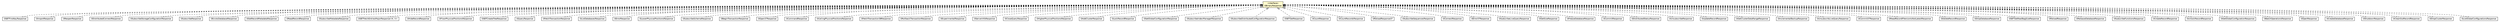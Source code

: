 #!/usr/local/bin/dot
#
# Class diagram 
# Generated by UMLGraph version R5_6-24-gf6e263 (http://www.umlgraph.org/)
#

digraph G {
	edge [fontname="Helvetica",fontsize=10,labelfontname="Helvetica",labelfontsize=10];
	node [fontname="Helvetica",fontsize=10,shape=plaintext];
	nodesep=0.25;
	ranksep=0.5;
	// com.orientechnologies.orient.client.remote.OBinaryResponse
	c1760098 [label=<<table title="com.orientechnologies.orient.client.remote.OBinaryResponse" border="0" cellborder="1" cellspacing="0" cellpadding="2" port="p" bgcolor="lemonChiffon" href="./OBinaryResponse.html">
		<tr><td><table border="0" cellspacing="0" cellpadding="1">
<tr><td align="center" balign="center"> &#171;interface&#187; </td></tr>
<tr><td align="center" balign="center"> OBinaryResponse </td></tr>
		</table></td></tr>
		</table>>, URL="./OBinaryResponse.html", fontname="Helvetica", fontcolor="black", fontsize=10.0];
	// com.orientechnologies.orient.client.remote.message.OSBTFirstKeyResponse
	c1760117 [label=<<table title="com.orientechnologies.orient.client.remote.message.OSBTFirstKeyResponse" border="0" cellborder="1" cellspacing="0" cellpadding="2" port="p" href="./message/OSBTFirstKeyResponse.html">
		<tr><td><table border="0" cellspacing="0" cellpadding="1">
<tr><td align="center" balign="center"> OSBTFirstKeyResponse </td></tr>
		</table></td></tr>
		</table>>, URL="./message/OSBTFirstKeyResponse.html", fontname="Helvetica", fontcolor="black", fontsize=10.0];
	// com.orientechnologies.orient.client.remote.message.OImportResponse
	c1760118 [label=<<table title="com.orientechnologies.orient.client.remote.message.OImportResponse" border="0" cellborder="1" cellspacing="0" cellpadding="2" port="p" href="./message/OImportResponse.html">
		<tr><td><table border="0" cellspacing="0" cellpadding="1">
<tr><td align="center" balign="center"> OImportResponse </td></tr>
		</table></td></tr>
		</table>>, URL="./message/OImportResponse.html", fontname="Helvetica", fontcolor="black", fontsize=10.0];
	// com.orientechnologies.orient.client.remote.message.OReopenResponse
	c1760119 [label=<<table title="com.orientechnologies.orient.client.remote.message.OReopenResponse" border="0" cellborder="1" cellspacing="0" cellpadding="2" port="p" href="./message/OReopenResponse.html">
		<tr><td><table border="0" cellspacing="0" cellpadding="1">
<tr><td align="center" balign="center"> OReopenResponse </td></tr>
		</table></td></tr>
		</table>>, URL="./message/OReopenResponse.html", fontname="Helvetica", fontcolor="black", fontsize=10.0];
	// com.orientechnologies.orient.client.remote.message.ODistributedConnectResponse
	c1760121 [label=<<table title="com.orientechnologies.orient.client.remote.message.ODistributedConnectResponse" border="0" cellborder="1" cellspacing="0" cellpadding="2" port="p" href="./message/ODistributedConnectResponse.html">
		<tr><td><table border="0" cellspacing="0" cellpadding="1">
<tr><td align="center" balign="center"> ODistributedConnectResponse </td></tr>
		</table></td></tr>
		</table>>, URL="./message/ODistributedConnectResponse.html", fontname="Helvetica", fontcolor="black", fontsize=10.0];
	// com.orientechnologies.orient.client.remote.message.OSubscribeStorageConfigurationResponse
	c1760125 [label=<<table title="com.orientechnologies.orient.client.remote.message.OSubscribeStorageConfigurationResponse" border="0" cellborder="1" cellspacing="0" cellpadding="2" port="p" href="./message/OSubscribeStorageConfigurationResponse.html">
		<tr><td><table border="0" cellspacing="0" cellpadding="1">
<tr><td align="center" balign="center"> OSubscribeStorageConfigurationResponse </td></tr>
		</table></td></tr>
		</table>>, URL="./message/OSubscribeStorageConfigurationResponse.html", fontname="Helvetica", fontcolor="black", fontsize=10.0];
	// com.orientechnologies.orient.client.remote.message.OSubscribeResponse
	c1760128 [label=<<table title="com.orientechnologies.orient.client.remote.message.OSubscribeResponse" border="0" cellborder="1" cellspacing="0" cellpadding="2" port="p" href="./message/OSubscribeResponse.html">
		<tr><td><table border="0" cellspacing="0" cellpadding="1">
<tr><td align="center" balign="center"> OSubscribeResponse </td></tr>
		</table></td></tr>
		</table>>, URL="./message/OSubscribeResponse.html", fontname="Helvetica", fontcolor="black", fontsize=10.0];
	// com.orientechnologies.orient.client.remote.message.OExistsDatabaseResponse
	c1760131 [label=<<table title="com.orientechnologies.orient.client.remote.message.OExistsDatabaseResponse" border="0" cellborder="1" cellspacing="0" cellpadding="2" port="p" href="./message/OExistsDatabaseResponse.html">
		<tr><td><table border="0" cellspacing="0" cellpadding="1">
<tr><td align="center" balign="center"> OExistsDatabaseResponse </td></tr>
		</table></td></tr>
		</table>>, URL="./message/OExistsDatabaseResponse.html", fontname="Helvetica", fontcolor="black", fontsize=10.0];
	// com.orientechnologies.orient.client.remote.message.OGetRecordMetadataResponse
	c1760133 [label=<<table title="com.orientechnologies.orient.client.remote.message.OGetRecordMetadataResponse" border="0" cellborder="1" cellspacing="0" cellpadding="2" port="p" href="./message/OGetRecordMetadataResponse.html">
		<tr><td><table border="0" cellspacing="0" cellpadding="1">
<tr><td align="center" balign="center"> OGetRecordMetadataResponse </td></tr>
		</table></td></tr>
		</table>>, URL="./message/OGetRecordMetadataResponse.html", fontname="Helvetica", fontcolor="black", fontsize=10.0];
	// com.orientechnologies.orient.client.remote.message.OReadRecordResponse
	c1760135 [label=<<table title="com.orientechnologies.orient.client.remote.message.OReadRecordResponse" border="0" cellborder="1" cellspacing="0" cellpadding="2" port="p" href="./message/OReadRecordResponse.html">
		<tr><td><table border="0" cellspacing="0" cellpadding="1">
<tr><td align="center" balign="center"> OReadRecordResponse </td></tr>
		</table></td></tr>
		</table>>, URL="./message/OReadRecordResponse.html", fontname="Helvetica", fontcolor="black", fontsize=10.0];
	// com.orientechnologies.orient.client.remote.message.OSubscribeMetadataResponse
	c1760136 [label=<<table title="com.orientechnologies.orient.client.remote.message.OSubscribeMetadataResponse" border="0" cellborder="1" cellspacing="0" cellpadding="2" port="p" href="./message/OSubscribeMetadataResponse.html">
		<tr><td><table border="0" cellspacing="0" cellpadding="1">
<tr><td align="center" balign="center"> OSubscribeMetadataResponse </td></tr>
		</table></td></tr>
		</table>>, URL="./message/OSubscribeMetadataResponse.html", fontname="Helvetica", fontcolor="black", fontsize=10.0];
	// com.orientechnologies.orient.client.remote.message.OSBTFetchEntriesMajorResponse<K, V>
	c1760137 [label=<<table title="com.orientechnologies.orient.client.remote.message.OSBTFetchEntriesMajorResponse" border="0" cellborder="1" cellspacing="0" cellpadding="2" port="p" href="./message/OSBTFetchEntriesMajorResponse.html">
		<tr><td><table border="0" cellspacing="0" cellpadding="1">
<tr><td align="center" balign="center"> OSBTFetchEntriesMajorResponse&lt;K, V&gt; </td></tr>
		</table></td></tr>
		</table>>, URL="./message/OSBTFetchEntriesMajorResponse.html", fontname="Helvetica", fontcolor="black", fontsize=10.0];
	// com.orientechnologies.orient.client.remote.message.OHideRecordResponse
	c1760139 [label=<<table title="com.orientechnologies.orient.client.remote.message.OHideRecordResponse" border="0" cellborder="1" cellspacing="0" cellpadding="2" port="p" href="./message/OHideRecordResponse.html">
		<tr><td><table border="0" cellspacing="0" cellpadding="1">
<tr><td align="center" balign="center"> OHideRecordResponse </td></tr>
		</table></td></tr>
		</table>>, URL="./message/OHideRecordResponse.html", fontname="Helvetica", fontcolor="black", fontsize=10.0];
	// com.orientechnologies.orient.client.remote.message.OFloorPhysicalPositionsResponse
	c1760140 [label=<<table title="com.orientechnologies.orient.client.remote.message.OFloorPhysicalPositionsResponse" border="0" cellborder="1" cellspacing="0" cellpadding="2" port="p" href="./message/OFloorPhysicalPositionsResponse.html">
		<tr><td><table border="0" cellspacing="0" cellpadding="1">
<tr><td align="center" balign="center"> OFloorPhysicalPositionsResponse </td></tr>
		</table></td></tr>
		</table>>, URL="./message/OFloorPhysicalPositionsResponse.html", fontname="Helvetica", fontcolor="black", fontsize=10.0];
	// com.orientechnologies.orient.client.remote.message.OSBTCreateTreeResponse
	c1760143 [label=<<table title="com.orientechnologies.orient.client.remote.message.OSBTCreateTreeResponse" border="0" cellborder="1" cellspacing="0" cellpadding="2" port="p" href="./message/OSBTCreateTreeResponse.html">
		<tr><td><table border="0" cellspacing="0" cellpadding="1">
<tr><td align="center" balign="center"> OSBTCreateTreeResponse </td></tr>
		</table></td></tr>
		</table>>, URL="./message/OSBTCreateTreeResponse.html", fontname="Helvetica", fontcolor="black", fontsize=10.0];
	// com.orientechnologies.orient.client.remote.message.OQueryResponse
	c1760146 [label=<<table title="com.orientechnologies.orient.client.remote.message.OQueryResponse" border="0" cellborder="1" cellspacing="0" cellpadding="2" port="p" href="./message/OQueryResponse.html">
		<tr><td><table border="0" cellspacing="0" cellpadding="1">
<tr><td align="center" balign="center"> OQueryResponse </td></tr>
		</table></td></tr>
		</table>>, URL="./message/OQueryResponse.html", fontname="Helvetica", fontcolor="black", fontsize=10.0];
	// com.orientechnologies.orient.client.remote.message.OFetchTransactionResponse
	c1760148 [label=<<table title="com.orientechnologies.orient.client.remote.message.OFetchTransactionResponse" border="0" cellborder="1" cellspacing="0" cellpadding="2" port="p" href="./message/OFetchTransactionResponse.html">
		<tr><td><table border="0" cellspacing="0" cellpadding="1">
<tr><td align="center" balign="center"> OFetchTransactionResponse </td></tr>
		</table></td></tr>
		</table>>, URL="./message/OFetchTransactionResponse.html", fontname="Helvetica", fontcolor="black", fontsize=10.0];
	// com.orientechnologies.orient.client.remote.message.OListDatabasesResponse
	c1760151 [label=<<table title="com.orientechnologies.orient.client.remote.message.OListDatabasesResponse" border="0" cellborder="1" cellspacing="0" cellpadding="2" port="p" href="./message/OListDatabasesResponse.html">
		<tr><td><table border="0" cellspacing="0" cellpadding="1">
<tr><td align="center" balign="center"> OListDatabasesResponse </td></tr>
		</table></td></tr>
		</table>>, URL="./message/OListDatabasesResponse.html", fontname="Helvetica", fontcolor="black", fontsize=10.0];
	// com.orientechnologies.orient.client.remote.message.OErrorResponse
	c1760156 [label=<<table title="com.orientechnologies.orient.client.remote.message.OErrorResponse" border="0" cellborder="1" cellspacing="0" cellpadding="2" port="p" href="./message/OErrorResponse.html">
		<tr><td><table border="0" cellspacing="0" cellpadding="1">
<tr><td align="center" balign="center"> OErrorResponse </td></tr>
		</table></td></tr>
		</table>>, URL="./message/OErrorResponse.html", fontname="Helvetica", fontcolor="black", fontsize=10.0];
	// com.orientechnologies.orient.client.remote.message.OLowerPhysicalPositionsResponse
	c1760158 [label=<<table title="com.orientechnologies.orient.client.remote.message.OLowerPhysicalPositionsResponse" border="0" cellborder="1" cellspacing="0" cellpadding="2" port="p" href="./message/OLowerPhysicalPositionsResponse.html">
		<tr><td><table border="0" cellspacing="0" cellpadding="1">
<tr><td align="center" balign="center"> OLowerPhysicalPositionsResponse </td></tr>
		</table></td></tr>
		</table>>, URL="./message/OLowerPhysicalPositionsResponse.html", fontname="Helvetica", fontcolor="black", fontsize=10.0];
	// com.orientechnologies.orient.client.remote.message.OSubscribeSchemaResponse
	c1760164 [label=<<table title="com.orientechnologies.orient.client.remote.message.OSubscribeSchemaResponse" border="0" cellborder="1" cellspacing="0" cellpadding="2" port="p" href="./message/OSubscribeSchemaResponse.html">
		<tr><td><table border="0" cellspacing="0" cellpadding="1">
<tr><td align="center" balign="center"> OSubscribeSchemaResponse </td></tr>
		</table></td></tr>
		</table>>, URL="./message/OSubscribeSchemaResponse.html", fontname="Helvetica", fontcolor="black", fontsize=10.0];
	// com.orientechnologies.orient.client.remote.message.OBeginTransactionResponse
	c1760178 [label=<<table title="com.orientechnologies.orient.client.remote.message.OBeginTransactionResponse" border="0" cellborder="1" cellspacing="0" cellpadding="2" port="p" href="./message/OBeginTransactionResponse.html">
		<tr><td><table border="0" cellspacing="0" cellpadding="1">
<tr><td align="center" balign="center"> OBeginTransactionResponse </td></tr>
		</table></td></tr>
		</table>>, URL="./message/OBeginTransactionResponse.html", fontname="Helvetica", fontcolor="black", fontsize=10.0];
	// com.orientechnologies.orient.client.remote.message.OOpen37Response
	c1760181 [label=<<table title="com.orientechnologies.orient.client.remote.message.OOpen37Response" border="0" cellborder="1" cellspacing="0" cellpadding="2" port="p" href="./message/OOpen37Response.html">
		<tr><td><table border="0" cellspacing="0" cellpadding="1">
<tr><td align="center" balign="center"> OOpen37Response </td></tr>
		</table></td></tr>
		</table>>, URL="./message/OOpen37Response.html", fontname="Helvetica", fontcolor="black", fontsize=10.0];
	// com.orientechnologies.orient.client.remote.message.OCommandResponse
	c1760182 [label=<<table title="com.orientechnologies.orient.client.remote.message.OCommandResponse" border="0" cellborder="1" cellspacing="0" cellpadding="2" port="p" href="./message/OCommandResponse.html">
		<tr><td><table border="0" cellspacing="0" cellpadding="1">
<tr><td align="center" balign="center"> OCommandResponse </td></tr>
		</table></td></tr>
		</table>>, URL="./message/OCommandResponse.html", fontname="Helvetica", fontcolor="black", fontsize=10.0];
	// com.orientechnologies.orient.client.remote.message.OCeilingPhysicalPositionsResponse
	c1760183 [label=<<table title="com.orientechnologies.orient.client.remote.message.OCeilingPhysicalPositionsResponse" border="0" cellborder="1" cellspacing="0" cellpadding="2" port="p" href="./message/OCeilingPhysicalPositionsResponse.html">
		<tr><td><table border="0" cellspacing="0" cellpadding="1">
<tr><td align="center" balign="center"> OCeilingPhysicalPositionsResponse </td></tr>
		</table></td></tr>
		</table>>, URL="./message/OCeilingPhysicalPositionsResponse.html", fontname="Helvetica", fontcolor="black", fontsize=10.0];
	// com.orientechnologies.orient.client.remote.message.OFetchTransaction38Response
	c1760184 [label=<<table title="com.orientechnologies.orient.client.remote.message.OFetchTransaction38Response" border="0" cellborder="1" cellspacing="0" cellpadding="2" port="p" href="./message/OFetchTransaction38Response.html">
		<tr><td><table border="0" cellspacing="0" cellpadding="1">
<tr><td align="center" balign="center"> OFetchTransaction38Response </td></tr>
		</table></td></tr>
		</table>>, URL="./message/OFetchTransaction38Response.html", fontname="Helvetica", fontcolor="black", fontsize=10.0];
	// com.orientechnologies.orient.client.remote.message.ORollbackTransactionResponse
	c1760186 [label=<<table title="com.orientechnologies.orient.client.remote.message.ORollbackTransactionResponse" border="0" cellborder="1" cellspacing="0" cellpadding="2" port="p" href="./message/ORollbackTransactionResponse.html">
		<tr><td><table border="0" cellspacing="0" cellpadding="1">
<tr><td align="center" balign="center"> ORollbackTransactionResponse </td></tr>
		</table></td></tr>
		</table>>, URL="./message/ORollbackTransactionResponse.html", fontname="Helvetica", fontcolor="black", fontsize=10.0];
	// com.orientechnologies.orient.client.remote.message.OExperimentalResponse
	c1760189 [label=<<table title="com.orientechnologies.orient.client.remote.message.OExperimentalResponse" border="0" cellborder="1" cellspacing="0" cellpadding="2" port="p" href="./message/OExperimentalResponse.html">
		<tr><td><table border="0" cellspacing="0" cellpadding="1">
<tr><td align="center" balign="center"> OExperimentalResponse </td></tr>
		</table></td></tr>
		</table>>, URL="./message/OExperimentalResponse.html", fontname="Helvetica", fontcolor="black", fontsize=10.0];
	// com.orientechnologies.orient.client.remote.message.OServerInfoResponse
	c1760190 [label=<<table title="com.orientechnologies.orient.client.remote.message.OServerInfoResponse" border="0" cellborder="1" cellspacing="0" cellpadding="2" port="p" href="./message/OServerInfoResponse.html">
		<tr><td><table border="0" cellspacing="0" cellpadding="1">
<tr><td align="center" balign="center"> OServerInfoResponse </td></tr>
		</table></td></tr>
		</table>>, URL="./message/OServerInfoResponse.html", fontname="Helvetica", fontcolor="black", fontsize=10.0];
	// com.orientechnologies.orient.client.remote.message.OCloseQueryResponse
	c1760191 [label=<<table title="com.orientechnologies.orient.client.remote.message.OCloseQueryResponse" border="0" cellborder="1" cellspacing="0" cellpadding="2" port="p" href="./message/OCloseQueryResponse.html">
		<tr><td><table border="0" cellspacing="0" cellpadding="1">
<tr><td align="center" balign="center"> OCloseQueryResponse </td></tr>
		</table></td></tr>
		</table>>, URL="./message/OCloseQueryResponse.html", fontname="Helvetica", fontcolor="black", fontsize=10.0];
	// com.orientechnologies.orient.client.remote.message.OHigherPhysicalPositionsResponse
	c1760192 [label=<<table title="com.orientechnologies.orient.client.remote.message.OHigherPhysicalPositionsResponse" border="0" cellborder="1" cellspacing="0" cellpadding="2" port="p" href="./message/OHigherPhysicalPositionsResponse.html">
		<tr><td><table border="0" cellspacing="0" cellpadding="1">
<tr><td align="center" balign="center"> OHigherPhysicalPositionsResponse </td></tr>
		</table></td></tr>
		</table>>, URL="./message/OHigherPhysicalPositionsResponse.html", fontname="Helvetica", fontcolor="black", fontsize=10.0];
	// com.orientechnologies.orient.client.remote.message.OAddClusterResponse
	c1760193 [label=<<table title="com.orientechnologies.orient.client.remote.message.OAddClusterResponse" border="0" cellborder="1" cellspacing="0" cellpadding="2" port="p" href="./message/OAddClusterResponse.html">
		<tr><td><table border="0" cellspacing="0" cellpadding="1">
<tr><td align="center" balign="center"> OAddClusterResponse </td></tr>
		</table></td></tr>
		</table>>, URL="./message/OAddClusterResponse.html", fontname="Helvetica", fontcolor="black", fontsize=10.0];
	// com.orientechnologies.orient.client.remote.message.OLockRecordResponse
	c1760196 [label=<<table title="com.orientechnologies.orient.client.remote.message.OLockRecordResponse" border="0" cellborder="1" cellspacing="0" cellpadding="2" port="p" href="./message/OLockRecordResponse.html">
		<tr><td><table border="0" cellspacing="0" cellpadding="1">
<tr><td align="center" balign="center"> OLockRecordResponse </td></tr>
		</table></td></tr>
		</table>>, URL="./message/OLockRecordResponse.html", fontname="Helvetica", fontcolor="black", fontsize=10.0];
	// com.orientechnologies.orient.client.remote.message.OSetGlobalConfigurationResponse
	c1760200 [label=<<table title="com.orientechnologies.orient.client.remote.message.OSetGlobalConfigurationResponse" border="0" cellborder="1" cellspacing="0" cellpadding="2" port="p" href="./message/OSetGlobalConfigurationResponse.html">
		<tr><td><table border="0" cellspacing="0" cellpadding="1">
<tr><td align="center" balign="center"> OSetGlobalConfigurationResponse </td></tr>
		</table></td></tr>
		</table>>, URL="./message/OSetGlobalConfigurationResponse.html", fontname="Helvetica", fontcolor="black", fontsize=10.0];
	// com.orientechnologies.orient.client.remote.message.OSubscribeIndexManagerResponse
	c1760202 [label=<<table title="com.orientechnologies.orient.client.remote.message.OSubscribeIndexManagerResponse" border="0" cellborder="1" cellspacing="0" cellpadding="2" port="p" href="./message/OSubscribeIndexManagerResponse.html">
		<tr><td><table border="0" cellspacing="0" cellpadding="1">
<tr><td align="center" balign="center"> OSubscribeIndexManagerResponse </td></tr>
		</table></td></tr>
		</table>>, URL="./message/OSubscribeIndexManagerResponse.html", fontname="Helvetica", fontcolor="black", fontsize=10.0];
	// com.orientechnologies.orient.client.remote.message.OSubscribeDistributedConfigurationResponse
	c1760203 [label=<<table title="com.orientechnologies.orient.client.remote.message.OSubscribeDistributedConfigurationResponse" border="0" cellborder="1" cellspacing="0" cellpadding="2" port="p" href="./message/OSubscribeDistributedConfigurationResponse.html">
		<tr><td><table border="0" cellspacing="0" cellpadding="1">
<tr><td align="center" balign="center"> OSubscribeDistributedConfigurationResponse </td></tr>
		</table></td></tr>
		</table>>, URL="./message/OSubscribeDistributedConfigurationResponse.html", fontname="Helvetica", fontcolor="black", fontsize=10.0];
	// com.orientechnologies.orient.client.remote.message.OSBTGetResponse
	c1760206 [label=<<table title="com.orientechnologies.orient.client.remote.message.OSBTGetResponse" border="0" cellborder="1" cellspacing="0" cellpadding="2" port="p" href="./message/OSBTGetResponse.html">
		<tr><td><table border="0" cellspacing="0" cellpadding="1">
<tr><td align="center" balign="center"> OSBTGetResponse </td></tr>
		</table></td></tr>
		</table>>, URL="./message/OSBTGetResponse.html", fontname="Helvetica", fontcolor="black", fontsize=10.0];
	// com.orientechnologies.orient.client.remote.message.OCountResponse
	c1760207 [label=<<table title="com.orientechnologies.orient.client.remote.message.OCountResponse" border="0" cellborder="1" cellspacing="0" cellpadding="2" port="p" href="./message/OCountResponse.html">
		<tr><td><table border="0" cellspacing="0" cellpadding="1">
<tr><td align="center" balign="center"> OCountResponse </td></tr>
		</table></td></tr>
		</table>>, URL="./message/OCountResponse.html", fontname="Helvetica", fontcolor="black", fontsize=10.0];
	// com.orientechnologies.orient.client.remote.message.OCountRecordsResponse
	c1760208 [label=<<table title="com.orientechnologies.orient.client.remote.message.OCountRecordsResponse" border="0" cellborder="1" cellspacing="0" cellpadding="2" port="p" href="./message/OCountRecordsResponse.html">
		<tr><td><table border="0" cellspacing="0" cellpadding="1">
<tr><td align="center" balign="center"> OCountRecordsResponse </td></tr>
		</table></td></tr>
		</table>>, URL="./message/OCountRecordsResponse.html", fontname="Helvetica", fontcolor="black", fontsize=10.0];
	// com.orientechnologies.orient.client.remote.message.OReloadResponse37
	c1760214 [label=<<table title="com.orientechnologies.orient.client.remote.message.OReloadResponse37" border="0" cellborder="1" cellspacing="0" cellpadding="2" port="p" href="./message/OReloadResponse37.html">
		<tr><td><table border="0" cellspacing="0" cellpadding="1">
<tr><td align="center" balign="center"> OReloadResponse37 </td></tr>
		</table></td></tr>
		</table>>, URL="./message/OReloadResponse37.html", fontname="Helvetica", fontcolor="black", fontsize=10.0];
	// com.orientechnologies.orient.client.remote.message.OSubscribeSequencesResponse
	c1760215 [label=<<table title="com.orientechnologies.orient.client.remote.message.OSubscribeSequencesResponse" border="0" cellborder="1" cellspacing="0" cellpadding="2" port="p" href="./message/OSubscribeSequencesResponse.html">
		<tr><td><table border="0" cellspacing="0" cellpadding="1">
<tr><td align="center" balign="center"> OSubscribeSequencesResponse </td></tr>
		</table></td></tr>
		</table>>, URL="./message/OSubscribeSequencesResponse.html", fontname="Helvetica", fontcolor="black", fontsize=10.0];
	// com.orientechnologies.orient.client.remote.message.OConnectResponse
	c1760216 [label=<<table title="com.orientechnologies.orient.client.remote.message.OConnectResponse" border="0" cellborder="1" cellspacing="0" cellpadding="2" port="p" href="./message/OConnectResponse.html">
		<tr><td><table border="0" cellspacing="0" cellpadding="1">
<tr><td align="center" balign="center"> OConnectResponse </td></tr>
		</table></td></tr>
		</table>>, URL="./message/OConnectResponse.html", fontname="Helvetica", fontcolor="black", fontsize=10.0];
	// com.orientechnologies.orient.client.remote.message.OError37Response
	c1760217 [label=<<table title="com.orientechnologies.orient.client.remote.message.OError37Response" border="0" cellborder="1" cellspacing="0" cellpadding="2" port="p" href="./message/OError37Response.html">
		<tr><td><table border="0" cellspacing="0" cellpadding="1">
<tr><td align="center" balign="center"> OError37Response </td></tr>
		</table></td></tr>
		</table>>, URL="./message/OError37Response.html", fontname="Helvetica", fontcolor="black", fontsize=10.0];
	// com.orientechnologies.orient.client.remote.message.OSubscribeLiveQueryResponse
	c1760218 [label=<<table title="com.orientechnologies.orient.client.remote.message.OSubscribeLiveQueryResponse" border="0" cellborder="1" cellspacing="0" cellpadding="2" port="p" href="./message/OSubscribeLiveQueryResponse.html">
		<tr><td><table border="0" cellspacing="0" cellpadding="1">
<tr><td align="center" balign="center"> OSubscribeLiveQueryResponse </td></tr>
		</table></td></tr>
		</table>>, URL="./message/OSubscribeLiveQueryResponse.html", fontname="Helvetica", fontcolor="black", fontsize=10.0];
	// com.orientechnologies.orient.client.remote.message.OGetSizeResponse
	c1760219 [label=<<table title="com.orientechnologies.orient.client.remote.message.OGetSizeResponse" border="0" cellborder="1" cellspacing="0" cellpadding="2" port="p" href="./message/OGetSizeResponse.html">
		<tr><td><table border="0" cellspacing="0" cellpadding="1">
<tr><td align="center" balign="center"> OGetSizeResponse </td></tr>
		</table></td></tr>
		</table>>, URL="./message/OGetSizeResponse.html", fontname="Helvetica", fontcolor="black", fontsize=10.0];
	// com.orientechnologies.orient.client.remote.message.OFreezeDatabaseResponse
	c1760223 [label=<<table title="com.orientechnologies.orient.client.remote.message.OFreezeDatabaseResponse" border="0" cellborder="1" cellspacing="0" cellpadding="2" port="p" href="./message/OFreezeDatabaseResponse.html">
		<tr><td><table border="0" cellspacing="0" cellpadding="1">
<tr><td align="center" balign="center"> OFreezeDatabaseResponse </td></tr>
		</table></td></tr>
		</table>>, URL="./message/OFreezeDatabaseResponse.html", fontname="Helvetica", fontcolor="black", fontsize=10.0];
	// com.orientechnologies.orient.client.remote.message.OCommitResponse
	c1760224 [label=<<table title="com.orientechnologies.orient.client.remote.message.OCommitResponse" border="0" cellborder="1" cellspacing="0" cellpadding="2" port="p" href="./message/OCommitResponse.html">
		<tr><td><table border="0" cellspacing="0" cellpadding="1">
<tr><td align="center" balign="center"> OCommitResponse </td></tr>
		</table></td></tr>
		</table>>, URL="./message/OCommitResponse.html", fontname="Helvetica", fontcolor="black", fontsize=10.0];
	// com.orientechnologies.orient.client.remote.message.ODistributedStatusResponse
	c1760227 [label=<<table title="com.orientechnologies.orient.client.remote.message.ODistributedStatusResponse" border="0" cellborder="1" cellspacing="0" cellpadding="2" port="p" href="./message/ODistributedStatusResponse.html">
		<tr><td><table border="0" cellspacing="0" cellpadding="1">
<tr><td align="center" balign="center"> ODistributedStatusResponse </td></tr>
		</table></td></tr>
		</table>>, URL="./message/ODistributedStatusResponse.html", fontname="Helvetica", fontcolor="black", fontsize=10.0];
	// com.orientechnologies.orient.client.remote.message.OUnsubscribeResponse
	c1760229 [label=<<table title="com.orientechnologies.orient.client.remote.message.OUnsubscribeResponse" border="0" cellborder="1" cellspacing="0" cellpadding="2" port="p" href="./message/OUnsubscribeResponse.html">
		<tr><td><table border="0" cellspacing="0" cellpadding="1">
<tr><td align="center" balign="center"> OUnsubscribeResponse </td></tr>
		</table></td></tr>
		</table>>, URL="./message/OUnsubscribeResponse.html", fontname="Helvetica", fontcolor="black", fontsize=10.0];
	// com.orientechnologies.orient.client.remote.message.OUpdateRecordResponse
	c1760230 [label=<<table title="com.orientechnologies.orient.client.remote.message.OUpdateRecordResponse" border="0" cellborder="1" cellspacing="0" cellpadding="2" port="p" href="./message/OUpdateRecordResponse.html">
		<tr><td><table border="0" cellspacing="0" cellpadding="1">
<tr><td align="center" balign="center"> OUpdateRecordResponse </td></tr>
		</table></td></tr>
		</table>>, URL="./message/OUpdateRecordResponse.html", fontname="Helvetica", fontcolor="black", fontsize=10.0];
	// com.orientechnologies.orient.client.remote.message.OGetClusterDataRangeResponse
	c1760232 [label=<<table title="com.orientechnologies.orient.client.remote.message.OGetClusterDataRangeResponse" border="0" cellborder="1" cellspacing="0" cellpadding="2" port="p" href="./message/OGetClusterDataRangeResponse.html">
		<tr><td><table border="0" cellspacing="0" cellpadding="1">
<tr><td align="center" balign="center"> OGetClusterDataRangeResponse </td></tr>
		</table></td></tr>
		</table>>, URL="./message/OGetClusterDataRangeResponse.html", fontname="Helvetica", fontcolor="black", fontsize=10.0];
	// com.orientechnologies.orient.client.remote.message.OIncrementalBackupResponse
	c1760233 [label=<<table title="com.orientechnologies.orient.client.remote.message.OIncrementalBackupResponse" border="0" cellborder="1" cellspacing="0" cellpadding="2" port="p" href="./message/OIncrementalBackupResponse.html">
		<tr><td><table border="0" cellspacing="0" cellpadding="1">
<tr><td align="center" balign="center"> OIncrementalBackupResponse </td></tr>
		</table></td></tr>
		</table>>, URL="./message/OIncrementalBackupResponse.html", fontname="Helvetica", fontcolor="black", fontsize=10.0];
	// com.orientechnologies.orient.client.remote.message.OUnsubscribLiveQueryResponse
	c1760235 [label=<<table title="com.orientechnologies.orient.client.remote.message.OUnsubscribLiveQueryResponse" border="0" cellborder="1" cellspacing="0" cellpadding="2" port="p" href="./message/OUnsubscribLiveQueryResponse.html">
		<tr><td><table border="0" cellspacing="0" cellpadding="1">
<tr><td align="center" balign="center"> OUnsubscribLiveQueryResponse </td></tr>
		</table></td></tr>
		</table>>, URL="./message/OUnsubscribLiveQueryResponse.html", fontname="Helvetica", fontcolor="black", fontsize=10.0];
	// com.orientechnologies.orient.client.remote.message.OCommit37Response
	c1760237 [label=<<table title="com.orientechnologies.orient.client.remote.message.OCommit37Response" border="0" cellborder="1" cellspacing="0" cellpadding="2" port="p" href="./message/OCommit37Response.html">
		<tr><td><table border="0" cellspacing="0" cellpadding="1">
<tr><td align="center" balign="center"> OCommit37Response </td></tr>
		</table></td></tr>
		</table>>, URL="./message/OCommit37Response.html", fontname="Helvetica", fontcolor="black", fontsize=10.0];
	// com.orientechnologies.orient.client.remote.message.OReadRecordIfVersionIsNotLatestResponse
	c1760241 [label=<<table title="com.orientechnologies.orient.client.remote.message.OReadRecordIfVersionIsNotLatestResponse" border="0" cellborder="1" cellspacing="0" cellpadding="2" port="p" href="./message/OReadRecordIfVersionIsNotLatestResponse.html">
		<tr><td><table border="0" cellspacing="0" cellpadding="1">
<tr><td align="center" balign="center"> OReadRecordIfVersionIsNotLatestResponse </td></tr>
		</table></td></tr>
		</table>>, URL="./message/OReadRecordIfVersionIsNotLatestResponse.html", fontname="Helvetica", fontcolor="black", fontsize=10.0];
	// com.orientechnologies.orient.client.remote.message.ODeleteRecordResponse
	c1760242 [label=<<table title="com.orientechnologies.orient.client.remote.message.ODeleteRecordResponse" border="0" cellborder="1" cellspacing="0" cellpadding="2" port="p" href="./message/ODeleteRecordResponse.html">
		<tr><td><table border="0" cellspacing="0" cellpadding="1">
<tr><td align="center" balign="center"> ODeleteRecordResponse </td></tr>
		</table></td></tr>
		</table>>, URL="./message/ODeleteRecordResponse.html", fontname="Helvetica", fontcolor="black", fontsize=10.0];
	// com.orientechnologies.orient.client.remote.message.ODropDatabaseResponse
	c1760245 [label=<<table title="com.orientechnologies.orient.client.remote.message.ODropDatabaseResponse" border="0" cellborder="1" cellspacing="0" cellpadding="2" port="p" href="./message/ODropDatabaseResponse.html">
		<tr><td><table border="0" cellspacing="0" cellpadding="1">
<tr><td align="center" balign="center"> ODropDatabaseResponse </td></tr>
		</table></td></tr>
		</table>>, URL="./message/ODropDatabaseResponse.html", fontname="Helvetica", fontcolor="black", fontsize=10.0];
	// com.orientechnologies.orient.client.remote.message.OSBTGetRealBagSizeResponse
	c1760247 [label=<<table title="com.orientechnologies.orient.client.remote.message.OSBTGetRealBagSizeResponse" border="0" cellborder="1" cellspacing="0" cellpadding="2" port="p" href="./message/OSBTGetRealBagSizeResponse.html">
		<tr><td><table border="0" cellspacing="0" cellpadding="1">
<tr><td align="center" balign="center"> OSBTGetRealBagSizeResponse </td></tr>
		</table></td></tr>
		</table>>, URL="./message/OSBTGetRealBagSizeResponse.html", fontname="Helvetica", fontcolor="black", fontsize=10.0];
	// com.orientechnologies.orient.client.remote.message.OReloadResponse
	c1760249 [label=<<table title="com.orientechnologies.orient.client.remote.message.OReloadResponse" border="0" cellborder="1" cellspacing="0" cellpadding="2" port="p" href="./message/OReloadResponse.html">
		<tr><td><table border="0" cellspacing="0" cellpadding="1">
<tr><td align="center" balign="center"> OReloadResponse </td></tr>
		</table></td></tr>
		</table>>, URL="./message/OReloadResponse.html", fontname="Helvetica", fontcolor="black", fontsize=10.0];
	// com.orientechnologies.orient.client.remote.message.OReleaseDatabaseResponse
	c1760252 [label=<<table title="com.orientechnologies.orient.client.remote.message.OReleaseDatabaseResponse" border="0" cellborder="1" cellspacing="0" cellpadding="2" port="p" href="./message/OReleaseDatabaseResponse.html">
		<tr><td><table border="0" cellspacing="0" cellpadding="1">
<tr><td align="center" balign="center"> OReleaseDatabaseResponse </td></tr>
		</table></td></tr>
		</table>>, URL="./message/OReleaseDatabaseResponse.html", fontname="Helvetica", fontcolor="black", fontsize=10.0];
	// com.orientechnologies.orient.client.remote.message.OSubscribeFunctionsResponse
	c1760253 [label=<<table title="com.orientechnologies.orient.client.remote.message.OSubscribeFunctionsResponse" border="0" cellborder="1" cellspacing="0" cellpadding="2" port="p" href="./message/OSubscribeFunctionsResponse.html">
		<tr><td><table border="0" cellspacing="0" cellpadding="1">
<tr><td align="center" balign="center"> OSubscribeFunctionsResponse </td></tr>
		</table></td></tr>
		</table>>, URL="./message/OSubscribeFunctionsResponse.html", fontname="Helvetica", fontcolor="black", fontsize=10.0];
	// com.orientechnologies.orient.client.remote.message.OCreateRecordResponse
	c1760258 [label=<<table title="com.orientechnologies.orient.client.remote.message.OCreateRecordResponse" border="0" cellborder="1" cellspacing="0" cellpadding="2" port="p" href="./message/OCreateRecordResponse.html">
		<tr><td><table border="0" cellspacing="0" cellpadding="1">
<tr><td align="center" balign="center"> OCreateRecordResponse </td></tr>
		</table></td></tr>
		</table>>, URL="./message/OCreateRecordResponse.html", fontname="Helvetica", fontcolor="black", fontsize=10.0];
	// com.orientechnologies.orient.client.remote.message.OUnlockRecordResponse
	c1760266 [label=<<table title="com.orientechnologies.orient.client.remote.message.OUnlockRecordResponse" border="0" cellborder="1" cellspacing="0" cellpadding="2" port="p" href="./message/OUnlockRecordResponse.html">
		<tr><td><table border="0" cellspacing="0" cellpadding="1">
<tr><td align="center" balign="center"> OUnlockRecordResponse </td></tr>
		</table></td></tr>
		</table>>, URL="./message/OUnlockRecordResponse.html", fontname="Helvetica", fontcolor="black", fontsize=10.0];
	// com.orientechnologies.orient.client.remote.message.OGetGlobalConfigurationResponse
	c1760267 [label=<<table title="com.orientechnologies.orient.client.remote.message.OGetGlobalConfigurationResponse" border="0" cellborder="1" cellspacing="0" cellpadding="2" port="p" href="./message/OGetGlobalConfigurationResponse.html">
		<tr><td><table border="0" cellspacing="0" cellpadding="1">
<tr><td align="center" balign="center"> OGetGlobalConfigurationResponse </td></tr>
		</table></td></tr>
		</table>>, URL="./message/OGetGlobalConfigurationResponse.html", fontname="Helvetica", fontcolor="black", fontsize=10.0];
	// com.orientechnologies.orient.client.remote.message.OBatchOperationsResponse
	c1760268 [label=<<table title="com.orientechnologies.orient.client.remote.message.OBatchOperationsResponse" border="0" cellborder="1" cellspacing="0" cellpadding="2" port="p" href="./message/OBatchOperationsResponse.html">
		<tr><td><table border="0" cellspacing="0" cellpadding="1">
<tr><td align="center" balign="center"> OBatchOperationsResponse </td></tr>
		</table></td></tr>
		</table>>, URL="./message/OBatchOperationsResponse.html", fontname="Helvetica", fontcolor="black", fontsize=10.0];
	// com.orientechnologies.orient.client.remote.message.OOpenResponse
	c1760269 [label=<<table title="com.orientechnologies.orient.client.remote.message.OOpenResponse" border="0" cellborder="1" cellspacing="0" cellpadding="2" port="p" href="./message/OOpenResponse.html">
		<tr><td><table border="0" cellspacing="0" cellpadding="1">
<tr><td align="center" balign="center"> OOpenResponse </td></tr>
		</table></td></tr>
		</table>>, URL="./message/OOpenResponse.html", fontname="Helvetica", fontcolor="black", fontsize=10.0];
	// com.orientechnologies.orient.client.remote.message.OCreateDatabaseResponse
	c1760270 [label=<<table title="com.orientechnologies.orient.client.remote.message.OCreateDatabaseResponse" border="0" cellborder="1" cellspacing="0" cellpadding="2" port="p" href="./message/OCreateDatabaseResponse.html">
		<tr><td><table border="0" cellspacing="0" cellpadding="1">
<tr><td align="center" balign="center"> OCreateDatabaseResponse </td></tr>
		</table></td></tr>
		</table>>, URL="./message/OCreateDatabaseResponse.html", fontname="Helvetica", fontcolor="black", fontsize=10.0];
	// com.orientechnologies.orient.client.remote.message.OShutdownResponse
	c1760272 [label=<<table title="com.orientechnologies.orient.client.remote.message.OShutdownResponse" border="0" cellborder="1" cellspacing="0" cellpadding="2" port="p" href="./message/OShutdownResponse.html">
		<tr><td><table border="0" cellspacing="0" cellpadding="1">
<tr><td align="center" balign="center"> OShutdownResponse </td></tr>
		</table></td></tr>
		</table>>, URL="./message/OShutdownResponse.html", fontname="Helvetica", fontcolor="black", fontsize=10.0];
	// com.orientechnologies.orient.client.remote.message.OCleanOutRecordResponse
	c1760274 [label=<<table title="com.orientechnologies.orient.client.remote.message.OCleanOutRecordResponse" border="0" cellborder="1" cellspacing="0" cellpadding="2" port="p" href="./message/OCleanOutRecordResponse.html">
		<tr><td><table border="0" cellspacing="0" cellpadding="1">
<tr><td align="center" balign="center"> OCleanOutRecordResponse </td></tr>
		</table></td></tr>
		</table>>, URL="./message/OCleanOutRecordResponse.html", fontname="Helvetica", fontcolor="black", fontsize=10.0];
	// com.orientechnologies.orient.client.remote.message.ODropClusterResponse
	c1760275 [label=<<table title="com.orientechnologies.orient.client.remote.message.ODropClusterResponse" border="0" cellborder="1" cellspacing="0" cellpadding="2" port="p" href="./message/ODropClusterResponse.html">
		<tr><td><table border="0" cellspacing="0" cellpadding="1">
<tr><td align="center" balign="center"> ODropClusterResponse </td></tr>
		</table></td></tr>
		</table>>, URL="./message/ODropClusterResponse.html", fontname="Helvetica", fontcolor="black", fontsize=10.0];
	// com.orientechnologies.orient.client.remote.message.OListGlobalConfigurationsResponse
	c1760276 [label=<<table title="com.orientechnologies.orient.client.remote.message.OListGlobalConfigurationsResponse" border="0" cellborder="1" cellspacing="0" cellpadding="2" port="p" href="./message/OListGlobalConfigurationsResponse.html">
		<tr><td><table border="0" cellspacing="0" cellpadding="1">
<tr><td align="center" balign="center"> OListGlobalConfigurationsResponse </td></tr>
		</table></td></tr>
		</table>>, URL="./message/OListGlobalConfigurationsResponse.html", fontname="Helvetica", fontcolor="black", fontsize=10.0];
	//com.orientechnologies.orient.client.remote.message.OSBTFirstKeyResponse implements com.orientechnologies.orient.client.remote.OBinaryResponse
	c1760098:p -> c1760117:p [dir=back,arrowtail=empty,style=dashed];
	//com.orientechnologies.orient.client.remote.message.OImportResponse implements com.orientechnologies.orient.client.remote.OBinaryResponse
	c1760098:p -> c1760118:p [dir=back,arrowtail=empty,style=dashed];
	//com.orientechnologies.orient.client.remote.message.OReopenResponse implements com.orientechnologies.orient.client.remote.OBinaryResponse
	c1760098:p -> c1760119:p [dir=back,arrowtail=empty,style=dashed];
	//com.orientechnologies.orient.client.remote.message.ODistributedConnectResponse implements com.orientechnologies.orient.client.remote.OBinaryResponse
	c1760098:p -> c1760121:p [dir=back,arrowtail=empty,style=dashed];
	//com.orientechnologies.orient.client.remote.message.OSubscribeStorageConfigurationResponse implements com.orientechnologies.orient.client.remote.OBinaryResponse
	c1760098:p -> c1760125:p [dir=back,arrowtail=empty,style=dashed];
	//com.orientechnologies.orient.client.remote.message.OSubscribeResponse implements com.orientechnologies.orient.client.remote.OBinaryResponse
	c1760098:p -> c1760128:p [dir=back,arrowtail=empty,style=dashed];
	//com.orientechnologies.orient.client.remote.message.OExistsDatabaseResponse implements com.orientechnologies.orient.client.remote.OBinaryResponse
	c1760098:p -> c1760131:p [dir=back,arrowtail=empty,style=dashed];
	//com.orientechnologies.orient.client.remote.message.OGetRecordMetadataResponse implements com.orientechnologies.orient.client.remote.OBinaryResponse
	c1760098:p -> c1760133:p [dir=back,arrowtail=empty,style=dashed];
	//com.orientechnologies.orient.client.remote.message.OReadRecordResponse implements com.orientechnologies.orient.client.remote.OBinaryResponse
	c1760098:p -> c1760135:p [dir=back,arrowtail=empty,style=dashed];
	//com.orientechnologies.orient.client.remote.message.OSubscribeMetadataResponse implements com.orientechnologies.orient.client.remote.OBinaryResponse
	c1760098:p -> c1760136:p [dir=back,arrowtail=empty,style=dashed];
	//com.orientechnologies.orient.client.remote.message.OSBTFetchEntriesMajorResponse<K, V> implements com.orientechnologies.orient.client.remote.OBinaryResponse
	c1760098:p -> c1760137:p [dir=back,arrowtail=empty,style=dashed];
	//com.orientechnologies.orient.client.remote.message.OHideRecordResponse implements com.orientechnologies.orient.client.remote.OBinaryResponse
	c1760098:p -> c1760139:p [dir=back,arrowtail=empty,style=dashed];
	//com.orientechnologies.orient.client.remote.message.OFloorPhysicalPositionsResponse implements com.orientechnologies.orient.client.remote.OBinaryResponse
	c1760098:p -> c1760140:p [dir=back,arrowtail=empty,style=dashed];
	//com.orientechnologies.orient.client.remote.message.OSBTCreateTreeResponse implements com.orientechnologies.orient.client.remote.OBinaryResponse
	c1760098:p -> c1760143:p [dir=back,arrowtail=empty,style=dashed];
	//com.orientechnologies.orient.client.remote.message.OQueryResponse implements com.orientechnologies.orient.client.remote.OBinaryResponse
	c1760098:p -> c1760146:p [dir=back,arrowtail=empty,style=dashed];
	//com.orientechnologies.orient.client.remote.message.OFetchTransactionResponse implements com.orientechnologies.orient.client.remote.OBinaryResponse
	c1760098:p -> c1760148:p [dir=back,arrowtail=empty,style=dashed];
	//com.orientechnologies.orient.client.remote.message.OListDatabasesResponse implements com.orientechnologies.orient.client.remote.OBinaryResponse
	c1760098:p -> c1760151:p [dir=back,arrowtail=empty,style=dashed];
	//com.orientechnologies.orient.client.remote.message.OErrorResponse implements com.orientechnologies.orient.client.remote.OBinaryResponse
	c1760098:p -> c1760156:p [dir=back,arrowtail=empty,style=dashed];
	//com.orientechnologies.orient.client.remote.message.OLowerPhysicalPositionsResponse implements com.orientechnologies.orient.client.remote.OBinaryResponse
	c1760098:p -> c1760158:p [dir=back,arrowtail=empty,style=dashed];
	//com.orientechnologies.orient.client.remote.message.OSubscribeSchemaResponse implements com.orientechnologies.orient.client.remote.OBinaryResponse
	c1760098:p -> c1760164:p [dir=back,arrowtail=empty,style=dashed];
	//com.orientechnologies.orient.client.remote.message.OBeginTransactionResponse implements com.orientechnologies.orient.client.remote.OBinaryResponse
	c1760098:p -> c1760178:p [dir=back,arrowtail=empty,style=dashed];
	//com.orientechnologies.orient.client.remote.message.OOpen37Response implements com.orientechnologies.orient.client.remote.OBinaryResponse
	c1760098:p -> c1760181:p [dir=back,arrowtail=empty,style=dashed];
	//com.orientechnologies.orient.client.remote.message.OCommandResponse implements com.orientechnologies.orient.client.remote.OBinaryResponse
	c1760098:p -> c1760182:p [dir=back,arrowtail=empty,style=dashed];
	//com.orientechnologies.orient.client.remote.message.OCeilingPhysicalPositionsResponse implements com.orientechnologies.orient.client.remote.OBinaryResponse
	c1760098:p -> c1760183:p [dir=back,arrowtail=empty,style=dashed];
	//com.orientechnologies.orient.client.remote.message.OFetchTransaction38Response implements com.orientechnologies.orient.client.remote.OBinaryResponse
	c1760098:p -> c1760184:p [dir=back,arrowtail=empty,style=dashed];
	//com.orientechnologies.orient.client.remote.message.ORollbackTransactionResponse implements com.orientechnologies.orient.client.remote.OBinaryResponse
	c1760098:p -> c1760186:p [dir=back,arrowtail=empty,style=dashed];
	//com.orientechnologies.orient.client.remote.message.OExperimentalResponse implements com.orientechnologies.orient.client.remote.OBinaryResponse
	c1760098:p -> c1760189:p [dir=back,arrowtail=empty,style=dashed];
	//com.orientechnologies.orient.client.remote.message.OServerInfoResponse implements com.orientechnologies.orient.client.remote.OBinaryResponse
	c1760098:p -> c1760190:p [dir=back,arrowtail=empty,style=dashed];
	//com.orientechnologies.orient.client.remote.message.OCloseQueryResponse implements com.orientechnologies.orient.client.remote.OBinaryResponse
	c1760098:p -> c1760191:p [dir=back,arrowtail=empty,style=dashed];
	//com.orientechnologies.orient.client.remote.message.OHigherPhysicalPositionsResponse implements com.orientechnologies.orient.client.remote.OBinaryResponse
	c1760098:p -> c1760192:p [dir=back,arrowtail=empty,style=dashed];
	//com.orientechnologies.orient.client.remote.message.OAddClusterResponse implements com.orientechnologies.orient.client.remote.OBinaryResponse
	c1760098:p -> c1760193:p [dir=back,arrowtail=empty,style=dashed];
	//com.orientechnologies.orient.client.remote.message.OLockRecordResponse implements com.orientechnologies.orient.client.remote.OBinaryResponse
	c1760098:p -> c1760196:p [dir=back,arrowtail=empty,style=dashed];
	//com.orientechnologies.orient.client.remote.message.OSetGlobalConfigurationResponse implements com.orientechnologies.orient.client.remote.OBinaryResponse
	c1760098:p -> c1760200:p [dir=back,arrowtail=empty,style=dashed];
	//com.orientechnologies.orient.client.remote.message.OSubscribeIndexManagerResponse implements com.orientechnologies.orient.client.remote.OBinaryResponse
	c1760098:p -> c1760202:p [dir=back,arrowtail=empty,style=dashed];
	//com.orientechnologies.orient.client.remote.message.OSubscribeDistributedConfigurationResponse implements com.orientechnologies.orient.client.remote.OBinaryResponse
	c1760098:p -> c1760203:p [dir=back,arrowtail=empty,style=dashed];
	//com.orientechnologies.orient.client.remote.message.OSBTGetResponse implements com.orientechnologies.orient.client.remote.OBinaryResponse
	c1760098:p -> c1760206:p [dir=back,arrowtail=empty,style=dashed];
	//com.orientechnologies.orient.client.remote.message.OCountResponse implements com.orientechnologies.orient.client.remote.OBinaryResponse
	c1760098:p -> c1760207:p [dir=back,arrowtail=empty,style=dashed];
	//com.orientechnologies.orient.client.remote.message.OCountRecordsResponse implements com.orientechnologies.orient.client.remote.OBinaryResponse
	c1760098:p -> c1760208:p [dir=back,arrowtail=empty,style=dashed];
	//com.orientechnologies.orient.client.remote.message.OReloadResponse37 implements com.orientechnologies.orient.client.remote.OBinaryResponse
	c1760098:p -> c1760214:p [dir=back,arrowtail=empty,style=dashed];
	//com.orientechnologies.orient.client.remote.message.OSubscribeSequencesResponse implements com.orientechnologies.orient.client.remote.OBinaryResponse
	c1760098:p -> c1760215:p [dir=back,arrowtail=empty,style=dashed];
	//com.orientechnologies.orient.client.remote.message.OConnectResponse implements com.orientechnologies.orient.client.remote.OBinaryResponse
	c1760098:p -> c1760216:p [dir=back,arrowtail=empty,style=dashed];
	//com.orientechnologies.orient.client.remote.message.OError37Response implements com.orientechnologies.orient.client.remote.OBinaryResponse
	c1760098:p -> c1760217:p [dir=back,arrowtail=empty,style=dashed];
	//com.orientechnologies.orient.client.remote.message.OSubscribeLiveQueryResponse implements com.orientechnologies.orient.client.remote.OBinaryResponse
	c1760098:p -> c1760218:p [dir=back,arrowtail=empty,style=dashed];
	//com.orientechnologies.orient.client.remote.message.OGetSizeResponse implements com.orientechnologies.orient.client.remote.OBinaryResponse
	c1760098:p -> c1760219:p [dir=back,arrowtail=empty,style=dashed];
	//com.orientechnologies.orient.client.remote.message.OFreezeDatabaseResponse implements com.orientechnologies.orient.client.remote.OBinaryResponse
	c1760098:p -> c1760223:p [dir=back,arrowtail=empty,style=dashed];
	//com.orientechnologies.orient.client.remote.message.OCommitResponse implements com.orientechnologies.orient.client.remote.OBinaryResponse
	c1760098:p -> c1760224:p [dir=back,arrowtail=empty,style=dashed];
	//com.orientechnologies.orient.client.remote.message.ODistributedStatusResponse implements com.orientechnologies.orient.client.remote.OBinaryResponse
	c1760098:p -> c1760227:p [dir=back,arrowtail=empty,style=dashed];
	//com.orientechnologies.orient.client.remote.message.OUnsubscribeResponse implements com.orientechnologies.orient.client.remote.OBinaryResponse
	c1760098:p -> c1760229:p [dir=back,arrowtail=empty,style=dashed];
	//com.orientechnologies.orient.client.remote.message.OUpdateRecordResponse implements com.orientechnologies.orient.client.remote.OBinaryResponse
	c1760098:p -> c1760230:p [dir=back,arrowtail=empty,style=dashed];
	//com.orientechnologies.orient.client.remote.message.OGetClusterDataRangeResponse implements com.orientechnologies.orient.client.remote.OBinaryResponse
	c1760098:p -> c1760232:p [dir=back,arrowtail=empty,style=dashed];
	//com.orientechnologies.orient.client.remote.message.OIncrementalBackupResponse implements com.orientechnologies.orient.client.remote.OBinaryResponse
	c1760098:p -> c1760233:p [dir=back,arrowtail=empty,style=dashed];
	//com.orientechnologies.orient.client.remote.message.OUnsubscribLiveQueryResponse implements com.orientechnologies.orient.client.remote.OBinaryResponse
	c1760098:p -> c1760235:p [dir=back,arrowtail=empty,style=dashed];
	//com.orientechnologies.orient.client.remote.message.OCommit37Response implements com.orientechnologies.orient.client.remote.OBinaryResponse
	c1760098:p -> c1760237:p [dir=back,arrowtail=empty,style=dashed];
	//com.orientechnologies.orient.client.remote.message.OReadRecordIfVersionIsNotLatestResponse implements com.orientechnologies.orient.client.remote.OBinaryResponse
	c1760098:p -> c1760241:p [dir=back,arrowtail=empty,style=dashed];
	//com.orientechnologies.orient.client.remote.message.ODeleteRecordResponse implements com.orientechnologies.orient.client.remote.OBinaryResponse
	c1760098:p -> c1760242:p [dir=back,arrowtail=empty,style=dashed];
	//com.orientechnologies.orient.client.remote.message.ODropDatabaseResponse implements com.orientechnologies.orient.client.remote.OBinaryResponse
	c1760098:p -> c1760245:p [dir=back,arrowtail=empty,style=dashed];
	//com.orientechnologies.orient.client.remote.message.OSBTGetRealBagSizeResponse implements com.orientechnologies.orient.client.remote.OBinaryResponse
	c1760098:p -> c1760247:p [dir=back,arrowtail=empty,style=dashed];
	//com.orientechnologies.orient.client.remote.message.OReloadResponse implements com.orientechnologies.orient.client.remote.OBinaryResponse
	c1760098:p -> c1760249:p [dir=back,arrowtail=empty,style=dashed];
	//com.orientechnologies.orient.client.remote.message.OReleaseDatabaseResponse implements com.orientechnologies.orient.client.remote.OBinaryResponse
	c1760098:p -> c1760252:p [dir=back,arrowtail=empty,style=dashed];
	//com.orientechnologies.orient.client.remote.message.OSubscribeFunctionsResponse implements com.orientechnologies.orient.client.remote.OBinaryResponse
	c1760098:p -> c1760253:p [dir=back,arrowtail=empty,style=dashed];
	//com.orientechnologies.orient.client.remote.message.OCreateRecordResponse implements com.orientechnologies.orient.client.remote.OBinaryResponse
	c1760098:p -> c1760258:p [dir=back,arrowtail=empty,style=dashed];
	//com.orientechnologies.orient.client.remote.message.OUnlockRecordResponse implements com.orientechnologies.orient.client.remote.OBinaryResponse
	c1760098:p -> c1760266:p [dir=back,arrowtail=empty,style=dashed];
	//com.orientechnologies.orient.client.remote.message.OGetGlobalConfigurationResponse implements com.orientechnologies.orient.client.remote.OBinaryResponse
	c1760098:p -> c1760267:p [dir=back,arrowtail=empty,style=dashed];
	//com.orientechnologies.orient.client.remote.message.OBatchOperationsResponse implements com.orientechnologies.orient.client.remote.OBinaryResponse
	c1760098:p -> c1760268:p [dir=back,arrowtail=empty,style=dashed];
	//com.orientechnologies.orient.client.remote.message.OOpenResponse implements com.orientechnologies.orient.client.remote.OBinaryResponse
	c1760098:p -> c1760269:p [dir=back,arrowtail=empty,style=dashed];
	//com.orientechnologies.orient.client.remote.message.OCreateDatabaseResponse implements com.orientechnologies.orient.client.remote.OBinaryResponse
	c1760098:p -> c1760270:p [dir=back,arrowtail=empty,style=dashed];
	//com.orientechnologies.orient.client.remote.message.OShutdownResponse implements com.orientechnologies.orient.client.remote.OBinaryResponse
	c1760098:p -> c1760272:p [dir=back,arrowtail=empty,style=dashed];
	//com.orientechnologies.orient.client.remote.message.OCleanOutRecordResponse implements com.orientechnologies.orient.client.remote.OBinaryResponse
	c1760098:p -> c1760274:p [dir=back,arrowtail=empty,style=dashed];
	//com.orientechnologies.orient.client.remote.message.ODropClusterResponse implements com.orientechnologies.orient.client.remote.OBinaryResponse
	c1760098:p -> c1760275:p [dir=back,arrowtail=empty,style=dashed];
	//com.orientechnologies.orient.client.remote.message.OListGlobalConfigurationsResponse implements com.orientechnologies.orient.client.remote.OBinaryResponse
	c1760098:p -> c1760276:p [dir=back,arrowtail=empty,style=dashed];
}

